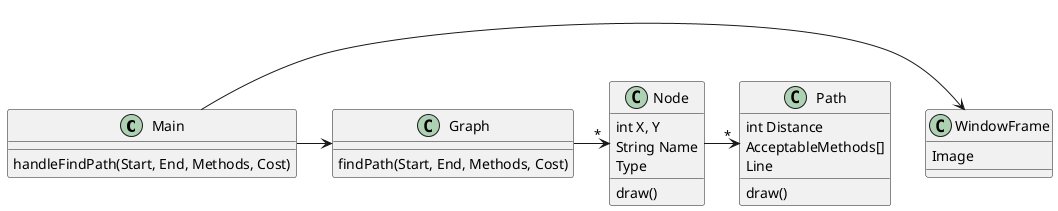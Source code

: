 @startuml

class Main{
    handleFindPath(Start, End, Methods, Cost)
}
class WindowFrame{
    Image
}
class Graph{
    findPath(Start, End, Methods, Cost)
}
class Node{
    int X, Y
    String Name
    Type
    draw()
}
class Path{
    int Distance
    AcceptableMethods[]
    Line
    draw()
}

Main -> WindowFrame
Main -> Graph
Graph -> "*" Node
Node -> "*" Path
@enduml
